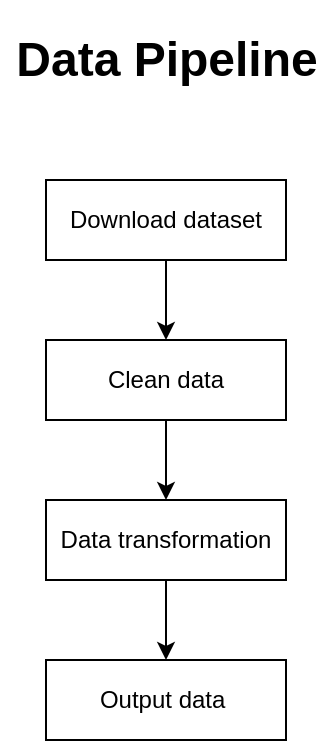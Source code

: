 <mxfile version="20.8.10" type="device"><diagram name="Page-1" id="afUFnseTAe0Wrm9iywZ8"><mxGraphModel dx="778" dy="634" grid="1" gridSize="10" guides="1" tooltips="1" connect="1" arrows="1" fold="1" page="1" pageScale="1" pageWidth="827" pageHeight="1169" math="0" shadow="0"><root><mxCell id="0"/><mxCell id="1" parent="0"/><mxCell id="1fJSPw7iL1xpD-J9Fhht-1" value="Download dataset" style="rounded=0;whiteSpace=wrap;html=1;" vertex="1" parent="1"><mxGeometry x="360" y="160" width="120" height="40" as="geometry"/></mxCell><mxCell id="1fJSPw7iL1xpD-J9Fhht-2" value="Clean data" style="rounded=0;whiteSpace=wrap;html=1;" vertex="1" parent="1"><mxGeometry x="360" y="240" width="120" height="40" as="geometry"/></mxCell><mxCell id="1fJSPw7iL1xpD-J9Fhht-3" value="Output data&amp;nbsp;" style="rounded=0;whiteSpace=wrap;html=1;" vertex="1" parent="1"><mxGeometry x="360" y="400" width="120" height="40" as="geometry"/></mxCell><mxCell id="1fJSPw7iL1xpD-J9Fhht-4" value="" style="endArrow=classic;html=1;rounded=0;exitX=0.5;exitY=1;exitDx=0;exitDy=0;entryX=0.5;entryY=0;entryDx=0;entryDy=0;" edge="1" parent="1" source="1fJSPw7iL1xpD-J9Fhht-1" target="1fJSPw7iL1xpD-J9Fhht-2"><mxGeometry width="50" height="50" relative="1" as="geometry"><mxPoint x="130" y="300" as="sourcePoint"/><mxPoint x="180" y="250" as="targetPoint"/></mxGeometry></mxCell><mxCell id="1fJSPw7iL1xpD-J9Fhht-5" value="Data transformation" style="rounded=0;whiteSpace=wrap;html=1;" vertex="1" parent="1"><mxGeometry x="360" y="320" width="120" height="40" as="geometry"/></mxCell><mxCell id="1fJSPw7iL1xpD-J9Fhht-6" value="" style="endArrow=classic;html=1;rounded=0;exitX=0.5;exitY=1;exitDx=0;exitDy=0;entryX=0.5;entryY=0;entryDx=0;entryDy=0;" edge="1" parent="1" source="1fJSPw7iL1xpD-J9Fhht-2" target="1fJSPw7iL1xpD-J9Fhht-5"><mxGeometry width="50" height="50" relative="1" as="geometry"><mxPoint x="380" y="350" as="sourcePoint"/><mxPoint x="430" y="300" as="targetPoint"/></mxGeometry></mxCell><mxCell id="1fJSPw7iL1xpD-J9Fhht-7" value="" style="endArrow=classic;html=1;rounded=0;exitX=0.5;exitY=1;exitDx=0;exitDy=0;entryX=0.5;entryY=0;entryDx=0;entryDy=0;" edge="1" parent="1" source="1fJSPw7iL1xpD-J9Fhht-5" target="1fJSPw7iL1xpD-J9Fhht-3"><mxGeometry width="50" height="50" relative="1" as="geometry"><mxPoint x="380" y="350" as="sourcePoint"/><mxPoint x="430" y="300" as="targetPoint"/></mxGeometry></mxCell><mxCell id="1fJSPw7iL1xpD-J9Fhht-8" value="&lt;h1&gt;Data Pipeline&lt;/h1&gt;" style="text;html=1;strokeColor=none;fillColor=none;spacing=5;spacingTop=-20;whiteSpace=wrap;overflow=hidden;rounded=0;align=center;" vertex="1" parent="1"><mxGeometry x="337.5" y="80" width="165" height="40" as="geometry"/></mxCell></root></mxGraphModel></diagram></mxfile>